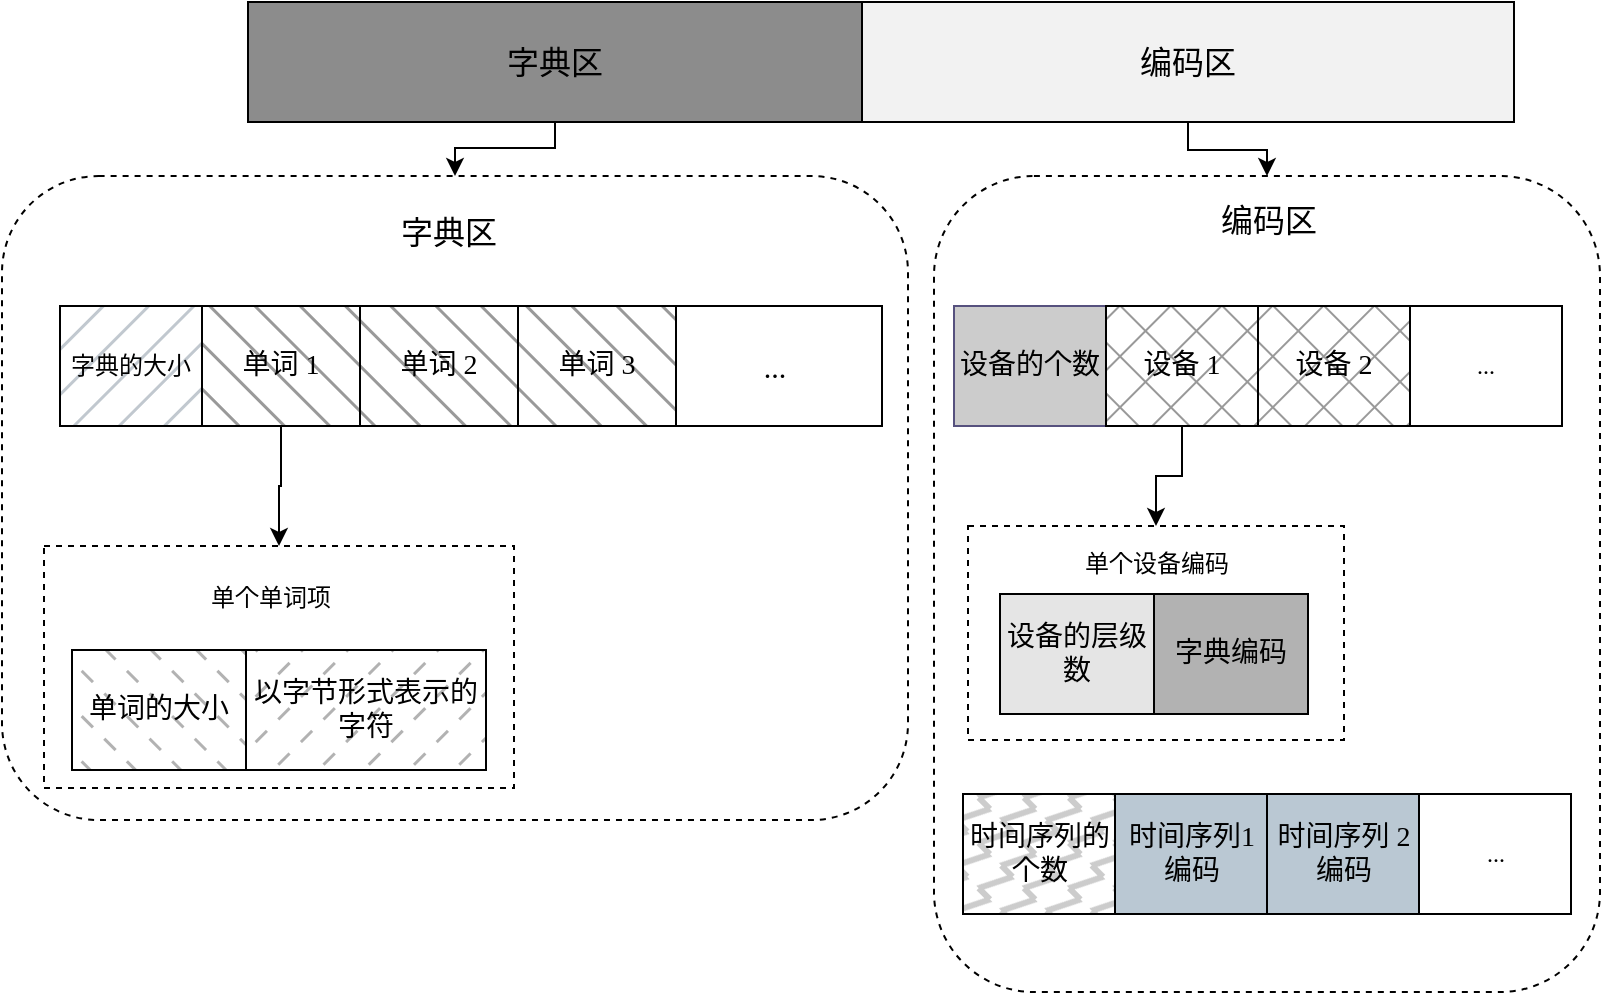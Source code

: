 <mxfile version="23.1.5" type="device">
  <diagram name="第 1 页" id="SB1rSfEFWaJBJCeyFCCS">
    <mxGraphModel dx="1464" dy="1220" grid="0" gridSize="10" guides="1" tooltips="1" connect="1" arrows="1" fold="1" page="1" pageScale="1" pageWidth="827" pageHeight="509" math="0" shadow="0">
      <root>
        <mxCell id="0" />
        <mxCell id="1" parent="0" />
        <mxCell id="7TOUCfeQZy22KQKupD87-38" value="" style="rounded=1;whiteSpace=wrap;html=1;fillColor=none;dashed=1;fontFamily=Times New Roman;" parent="1" vertex="1">
          <mxGeometry x="482" y="95" width="333" height="408" as="geometry" />
        </mxCell>
        <mxCell id="7TOUCfeQZy22KQKupD87-40" value="" style="group;fontFamily=Times New Roman;" parent="1" vertex="1" connectable="0">
          <mxGeometry x="16" y="95" width="453" height="322" as="geometry" />
        </mxCell>
        <mxCell id="7TOUCfeQZy22KQKupD87-19" value="" style="rounded=1;whiteSpace=wrap;html=1;fillColor=none;dashed=1;fontFamily=Times New Roman;" parent="7TOUCfeQZy22KQKupD87-40" vertex="1">
          <mxGeometry width="453" height="322" as="geometry" />
        </mxCell>
        <mxCell id="7TOUCfeQZy22KQKupD87-12" value="" style="rounded=0;whiteSpace=wrap;html=1;fillColor=none;dashed=1;fontFamily=Times New Roman;" parent="7TOUCfeQZy22KQKupD87-40" vertex="1">
          <mxGeometry x="21" y="185" width="235" height="121" as="geometry" />
        </mxCell>
        <mxCell id="7TOUCfeQZy22KQKupD87-3" value="" style="rounded=0;whiteSpace=wrap;html=1;fontFamily=Times New Roman;" parent="7TOUCfeQZy22KQKupD87-40" vertex="1">
          <mxGeometry x="29" y="65" width="411" height="60" as="geometry" />
        </mxCell>
        <mxCell id="7TOUCfeQZy22KQKupD87-13" style="edgeStyle=orthogonalEdgeStyle;rounded=0;orthogonalLoop=1;jettySize=auto;html=1;entryX=0.5;entryY=0;entryDx=0;entryDy=0;fontFamily=Times New Roman;" parent="7TOUCfeQZy22KQKupD87-40" source="7TOUCfeQZy22KQKupD87-4" target="7TOUCfeQZy22KQKupD87-12" edge="1">
          <mxGeometry relative="1" as="geometry" />
        </mxCell>
        <mxCell id="7TOUCfeQZy22KQKupD87-4" value="&lt;font style=&quot;font-size: 14px;&quot;&gt;单词 1&lt;/font&gt;" style="rounded=0;whiteSpace=wrap;html=1;fillColor=#000000;strokeColor=#000000;fontColor=#000000;fillStyle=hatch;fillOpacity=40;direction=north;fontFamily=Times New Roman;" parent="7TOUCfeQZy22KQKupD87-40" vertex="1">
          <mxGeometry x="100" y="65" width="79" height="60" as="geometry" />
        </mxCell>
        <mxCell id="7TOUCfeQZy22KQKupD87-6" value="&lt;font style=&quot;font-size: 14px;&quot;&gt;单词 2&lt;/font&gt;" style="rounded=0;whiteSpace=wrap;html=1;fillColor=#000000;strokeColor=#000000;fontColor=#000000;fillStyle=hatch;fillOpacity=40;direction=north;fontFamily=Times New Roman;" parent="7TOUCfeQZy22KQKupD87-40" vertex="1">
          <mxGeometry x="179" y="65" width="79" height="60" as="geometry" />
        </mxCell>
        <mxCell id="7TOUCfeQZy22KQKupD87-7" value="&lt;font style=&quot;font-size: 14px;&quot;&gt;单词 3&lt;/font&gt;" style="rounded=0;whiteSpace=wrap;html=1;fillColor=#000000;strokeColor=#000000;fontColor=#000000;fillStyle=hatch;fillOpacity=40;direction=north;fontFamily=Times New Roman;" parent="7TOUCfeQZy22KQKupD87-40" vertex="1">
          <mxGeometry x="258" y="65" width="79" height="60" as="geometry" />
        </mxCell>
        <mxCell id="7TOUCfeQZy22KQKupD87-8" value="&lt;font style=&quot;font-size: 15px;&quot;&gt;...&lt;/font&gt;" style="text;html=1;align=center;verticalAlign=middle;resizable=0;points=[];autosize=1;strokeColor=none;fillColor=none;fontFamily=Times New Roman;" parent="7TOUCfeQZy22KQKupD87-40" vertex="1">
          <mxGeometry x="371" y="80" width="29" height="30" as="geometry" />
        </mxCell>
        <mxCell id="7TOUCfeQZy22KQKupD87-9" value="字典的大小" style="rounded=0;whiteSpace=wrap;html=1;fillColor=#647687;fontColor=#000000;strokeColor=#000000;fillStyle=hatch;strokeOpacity=100;fillOpacity=40;fontFamily=Times New Roman;" parent="7TOUCfeQZy22KQKupD87-40" vertex="1">
          <mxGeometry x="29" y="65" width="71" height="60" as="geometry" />
        </mxCell>
        <mxCell id="7TOUCfeQZy22KQKupD87-10" value="&lt;font style=&quot;font-size: 14px;&quot;&gt;单词的大小&lt;/font&gt;" style="rounded=0;whiteSpace=wrap;html=1;fillColor=#000000;strokeColor=#000000;fontColor=#000000;fillStyle=dashed;direction=south;fillOpacity=30;fontFamily=Times New Roman;" parent="7TOUCfeQZy22KQKupD87-40" vertex="1">
          <mxGeometry x="35" y="237" width="87" height="60" as="geometry" />
        </mxCell>
        <mxCell id="7TOUCfeQZy22KQKupD87-11" value="&lt;font style=&quot;font-size: 14px;&quot;&gt;以字节形式表示的字符&lt;/font&gt;" style="rounded=0;whiteSpace=wrap;html=1;fillColor=#000000;strokeColor=#000000;fontColor=#000000;fillStyle=dashed;fillOpacity=30;fontFamily=Times New Roman;" parent="7TOUCfeQZy22KQKupD87-40" vertex="1">
          <mxGeometry x="122" y="237" width="120" height="60" as="geometry" />
        </mxCell>
        <mxCell id="7TOUCfeQZy22KQKupD87-14" value="单个单词项" style="text;html=1;align=center;verticalAlign=middle;resizable=0;points=[];autosize=1;strokeColor=none;fillColor=none;fontFamily=Times New Roman;" parent="7TOUCfeQZy22KQKupD87-40" vertex="1">
          <mxGeometry x="95" y="198" width="78" height="26" as="geometry" />
        </mxCell>
        <mxCell id="7TOUCfeQZy22KQKupD87-20" value="&lt;font style=&quot;font-size: 16px;&quot;&gt;字典区&lt;/font&gt;" style="text;html=1;align=center;verticalAlign=middle;resizable=0;points=[];autosize=1;strokeColor=none;fillColor=none;fontFamily=Times New Roman;" parent="7TOUCfeQZy22KQKupD87-40" vertex="1">
          <mxGeometry x="190" y="12" width="66" height="31" as="geometry" />
        </mxCell>
        <mxCell id="7TOUCfeQZy22KQKupD87-31" value="" style="rounded=0;whiteSpace=wrap;html=1;fillColor=none;dashed=1;fontFamily=Times New Roman;" parent="1" vertex="1">
          <mxGeometry x="499" y="270" width="188" height="107" as="geometry" />
        </mxCell>
        <mxCell id="7TOUCfeQZy22KQKupD87-21" style="edgeStyle=orthogonalEdgeStyle;rounded=0;orthogonalLoop=1;jettySize=auto;html=1;entryX=0.5;entryY=0;entryDx=0;entryDy=0;fontFamily=Times New Roman;" parent="1" source="7TOUCfeQZy22KQKupD87-15" target="7TOUCfeQZy22KQKupD87-19" edge="1">
          <mxGeometry relative="1" as="geometry">
            <Array as="points">
              <mxPoint x="293" y="81" />
              <mxPoint x="243" y="81" />
            </Array>
          </mxGeometry>
        </mxCell>
        <mxCell id="7TOUCfeQZy22KQKupD87-15" value="&lt;font style=&quot;font-size: 16px;&quot;&gt;字典区&lt;/font&gt;" style="rounded=0;whiteSpace=wrap;html=1;fillColor=#000000;strokeColor=default;fillStyle=solid;direction=south;shadow=0;fillOpacity=45;glass=0;fontFamily=Times New Roman;" parent="1" vertex="1">
          <mxGeometry x="139" y="8" width="307" height="60" as="geometry" />
        </mxCell>
        <mxCell id="7TOUCfeQZy22KQKupD87-39" style="edgeStyle=orthogonalEdgeStyle;rounded=0;orthogonalLoop=1;jettySize=auto;html=1;entryX=0.5;entryY=0;entryDx=0;entryDy=0;fontFamily=Times New Roman;" parent="1" source="7TOUCfeQZy22KQKupD87-18" target="7TOUCfeQZy22KQKupD87-38" edge="1">
          <mxGeometry relative="1" as="geometry">
            <Array as="points">
              <mxPoint x="609" y="82" />
              <mxPoint x="649" y="82" />
            </Array>
          </mxGeometry>
        </mxCell>
        <mxCell id="7TOUCfeQZy22KQKupD87-18" value="&lt;font style=&quot;font-size: 16px;&quot;&gt;编码区&lt;/font&gt;" style="rounded=0;whiteSpace=wrap;html=1;fillColor=#000000;strokeColor=default;fillOpacity=5;glass=0;fontFamily=Times New Roman;" parent="1" vertex="1">
          <mxGeometry x="446" y="8" width="326" height="60" as="geometry" />
        </mxCell>
        <mxCell id="7TOUCfeQZy22KQKupD87-22" value="&lt;font style=&quot;font-size: 14px;&quot;&gt;设备的个数&lt;/font&gt;" style="rounded=0;whiteSpace=wrap;html=1;fillColor=#000000;strokeColor=#56517e;fillOpacity=20;fontFamily=Times New Roman;" parent="1" vertex="1">
          <mxGeometry x="492" y="160" width="76" height="60" as="geometry" />
        </mxCell>
        <mxCell id="7TOUCfeQZy22KQKupD87-33" style="edgeStyle=orthogonalEdgeStyle;rounded=0;orthogonalLoop=1;jettySize=auto;html=1;entryX=0.5;entryY=0;entryDx=0;entryDy=0;fontFamily=Times New Roman;" parent="1" source="7TOUCfeQZy22KQKupD87-23" target="7TOUCfeQZy22KQKupD87-31" edge="1">
          <mxGeometry relative="1" as="geometry" />
        </mxCell>
        <mxCell id="7TOUCfeQZy22KQKupD87-23" value="&lt;font style=&quot;font-size: 14px;&quot;&gt;设备 1&lt;/font&gt;" style="rounded=0;whiteSpace=wrap;html=1;fillColor=#000000;strokeColor=#000000;fillStyle=cross-hatch;fillOpacity=40;fontFamily=Times New Roman;" parent="1" vertex="1">
          <mxGeometry x="568" y="160" width="76" height="60" as="geometry" />
        </mxCell>
        <mxCell id="7TOUCfeQZy22KQKupD87-24" value="&lt;font style=&quot;font-size: 14px;&quot;&gt;设备 2&lt;/font&gt;" style="rounded=0;whiteSpace=wrap;html=1;fillColor=#000000;strokeColor=#000000;fillStyle=cross-hatch;fillOpacity=40;fontFamily=Times New Roman;" parent="1" vertex="1">
          <mxGeometry x="644" y="160" width="76" height="60" as="geometry" />
        </mxCell>
        <mxCell id="7TOUCfeQZy22KQKupD87-25" value="..." style="rounded=0;whiteSpace=wrap;html=1;fontFamily=Times New Roman;" parent="1" vertex="1">
          <mxGeometry x="720" y="160" width="76" height="60" as="geometry" />
        </mxCell>
        <mxCell id="7TOUCfeQZy22KQKupD87-27" value="&lt;font style=&quot;font-size: 16px;&quot;&gt;编码区&lt;/font&gt;" style="text;html=1;align=center;verticalAlign=middle;resizable=0;points=[];autosize=1;strokeColor=none;fillColor=none;fontFamily=Times New Roman;" parent="1" vertex="1">
          <mxGeometry x="615.5" y="101" width="66" height="31" as="geometry" />
        </mxCell>
        <mxCell id="7TOUCfeQZy22KQKupD87-29" value="&lt;font style=&quot;font-size: 14px;&quot;&gt;设备的层级数&lt;/font&gt;" style="rounded=0;whiteSpace=wrap;html=1;fillColor=#000000;strokeColor=#000000;fillOpacity=10;fontFamily=Times New Roman;" parent="1" vertex="1">
          <mxGeometry x="515" y="304" width="77" height="60" as="geometry" />
        </mxCell>
        <mxCell id="7TOUCfeQZy22KQKupD87-30" value="&lt;font style=&quot;font-size: 14px;&quot;&gt;字典编码&lt;/font&gt;" style="rounded=0;whiteSpace=wrap;html=1;fillColor=#000000;strokeColor=#000000;fillOpacity=30;fontFamily=Times New Roman;" parent="1" vertex="1">
          <mxGeometry x="592" y="304" width="77" height="60" as="geometry" />
        </mxCell>
        <mxCell id="7TOUCfeQZy22KQKupD87-32" value="单个设备编码" style="text;html=1;align=center;verticalAlign=middle;resizable=0;points=[];autosize=1;strokeColor=none;fillColor=none;fontFamily=Times New Roman;" parent="1" vertex="1">
          <mxGeometry x="548" y="276" width="90" height="26" as="geometry" />
        </mxCell>
        <mxCell id="7TOUCfeQZy22KQKupD87-34" value="&lt;span style=&quot;font-size: 14px;&quot;&gt;时间序列的个数&lt;/span&gt;" style="rounded=0;whiteSpace=wrap;html=1;fillColor=#000000;strokeColor=#000000;fillStyle=zigzag-line;fillOpacity=20;fontFamily=Times New Roman;" parent="1" vertex="1">
          <mxGeometry x="496.5" y="404" width="76" height="60" as="geometry" />
        </mxCell>
        <mxCell id="7TOUCfeQZy22KQKupD87-35" value="&lt;font style=&quot;font-size: 14px;&quot;&gt;时间序列1编码&lt;/font&gt;" style="rounded=0;whiteSpace=wrap;html=1;fillColor=#bac8d3;strokeColor=#000000;fontFamily=Times New Roman;" parent="1" vertex="1">
          <mxGeometry x="572.5" y="404" width="76" height="60" as="geometry" />
        </mxCell>
        <mxCell id="7TOUCfeQZy22KQKupD87-36" value="&lt;font style=&quot;font-size: 14px;&quot;&gt;时间序列 2 编码&lt;/font&gt;" style="rounded=0;whiteSpace=wrap;html=1;fillColor=#bac8d3;strokeColor=#000000;fontFamily=Times New Roman;" parent="1" vertex="1">
          <mxGeometry x="648.5" y="404" width="76" height="60" as="geometry" />
        </mxCell>
        <mxCell id="7TOUCfeQZy22KQKupD87-37" value="..." style="rounded=0;whiteSpace=wrap;html=1;fontFamily=Times New Roman;" parent="1" vertex="1">
          <mxGeometry x="724.5" y="404" width="76" height="60" as="geometry" />
        </mxCell>
      </root>
    </mxGraphModel>
  </diagram>
</mxfile>
